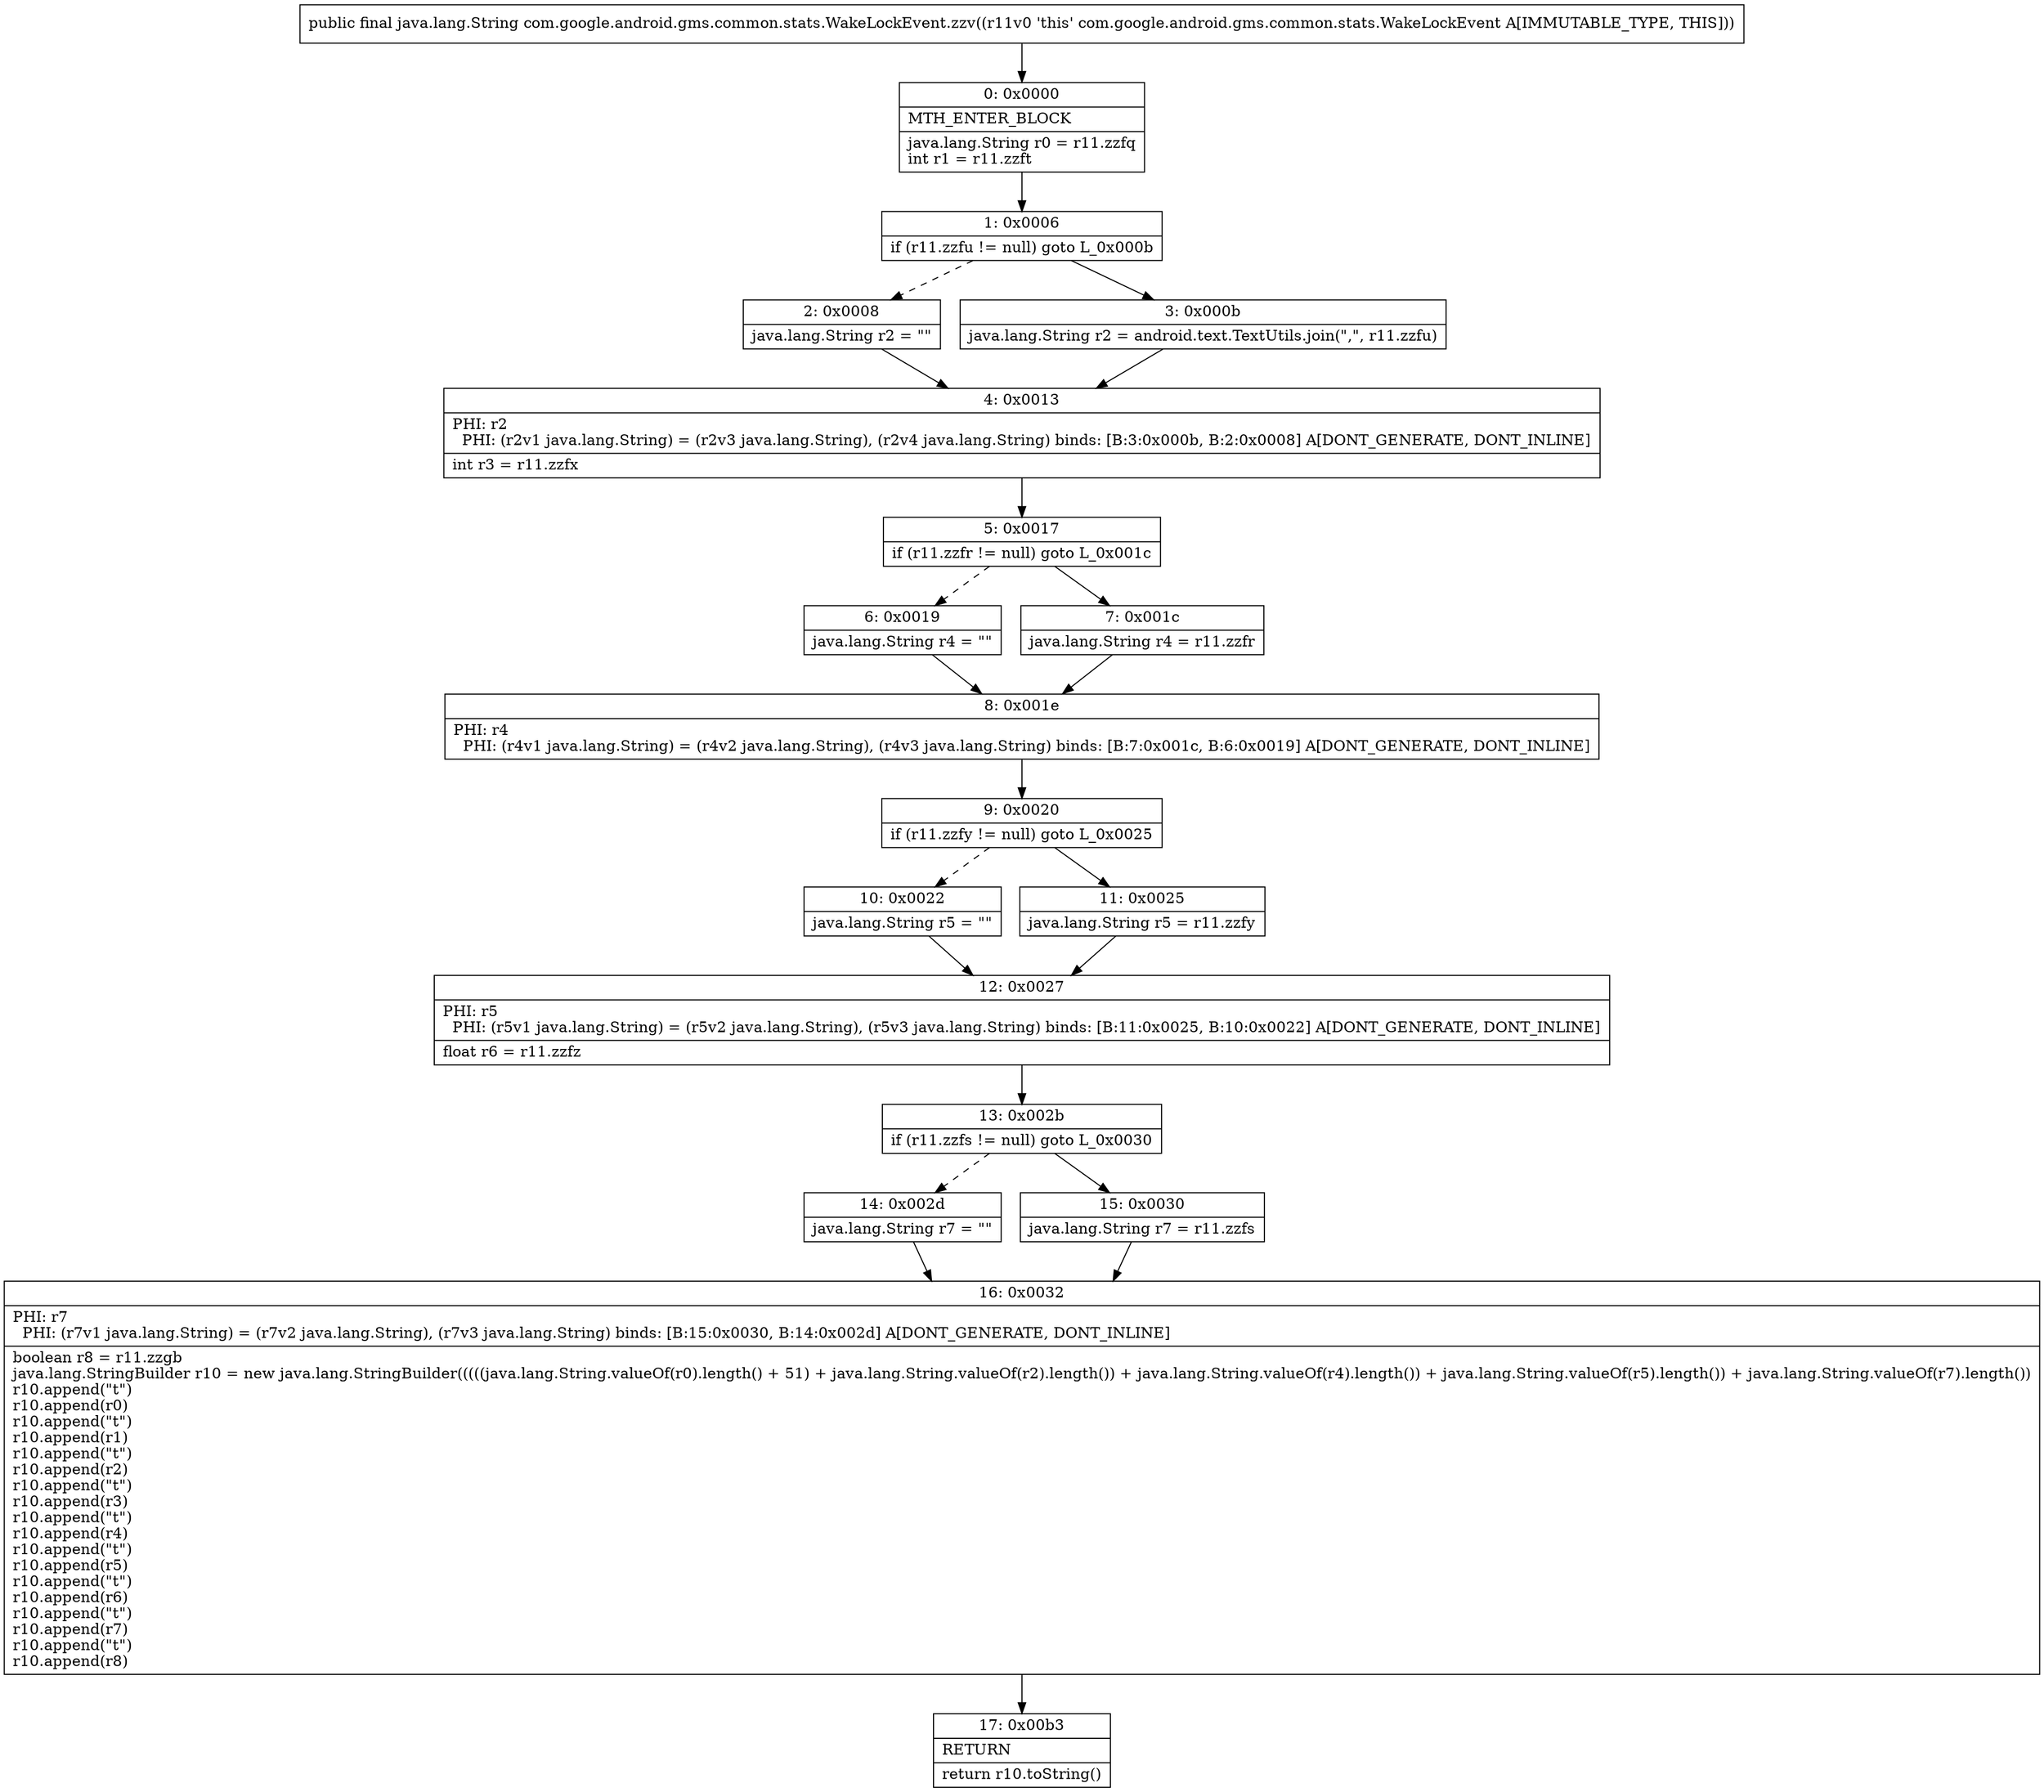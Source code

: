 digraph "CFG forcom.google.android.gms.common.stats.WakeLockEvent.zzv()Ljava\/lang\/String;" {
Node_0 [shape=record,label="{0\:\ 0x0000|MTH_ENTER_BLOCK\l|java.lang.String r0 = r11.zzfq\lint r1 = r11.zzft\l}"];
Node_1 [shape=record,label="{1\:\ 0x0006|if (r11.zzfu != null) goto L_0x000b\l}"];
Node_2 [shape=record,label="{2\:\ 0x0008|java.lang.String r2 = \"\"\l}"];
Node_3 [shape=record,label="{3\:\ 0x000b|java.lang.String r2 = android.text.TextUtils.join(\",\", r11.zzfu)\l}"];
Node_4 [shape=record,label="{4\:\ 0x0013|PHI: r2 \l  PHI: (r2v1 java.lang.String) = (r2v3 java.lang.String), (r2v4 java.lang.String) binds: [B:3:0x000b, B:2:0x0008] A[DONT_GENERATE, DONT_INLINE]\l|int r3 = r11.zzfx\l}"];
Node_5 [shape=record,label="{5\:\ 0x0017|if (r11.zzfr != null) goto L_0x001c\l}"];
Node_6 [shape=record,label="{6\:\ 0x0019|java.lang.String r4 = \"\"\l}"];
Node_7 [shape=record,label="{7\:\ 0x001c|java.lang.String r4 = r11.zzfr\l}"];
Node_8 [shape=record,label="{8\:\ 0x001e|PHI: r4 \l  PHI: (r4v1 java.lang.String) = (r4v2 java.lang.String), (r4v3 java.lang.String) binds: [B:7:0x001c, B:6:0x0019] A[DONT_GENERATE, DONT_INLINE]\l}"];
Node_9 [shape=record,label="{9\:\ 0x0020|if (r11.zzfy != null) goto L_0x0025\l}"];
Node_10 [shape=record,label="{10\:\ 0x0022|java.lang.String r5 = \"\"\l}"];
Node_11 [shape=record,label="{11\:\ 0x0025|java.lang.String r5 = r11.zzfy\l}"];
Node_12 [shape=record,label="{12\:\ 0x0027|PHI: r5 \l  PHI: (r5v1 java.lang.String) = (r5v2 java.lang.String), (r5v3 java.lang.String) binds: [B:11:0x0025, B:10:0x0022] A[DONT_GENERATE, DONT_INLINE]\l|float r6 = r11.zzfz\l}"];
Node_13 [shape=record,label="{13\:\ 0x002b|if (r11.zzfs != null) goto L_0x0030\l}"];
Node_14 [shape=record,label="{14\:\ 0x002d|java.lang.String r7 = \"\"\l}"];
Node_15 [shape=record,label="{15\:\ 0x0030|java.lang.String r7 = r11.zzfs\l}"];
Node_16 [shape=record,label="{16\:\ 0x0032|PHI: r7 \l  PHI: (r7v1 java.lang.String) = (r7v2 java.lang.String), (r7v3 java.lang.String) binds: [B:15:0x0030, B:14:0x002d] A[DONT_GENERATE, DONT_INLINE]\l|boolean r8 = r11.zzgb\ljava.lang.StringBuilder r10 = new java.lang.StringBuilder(((((java.lang.String.valueOf(r0).length() + 51) + java.lang.String.valueOf(r2).length()) + java.lang.String.valueOf(r4).length()) + java.lang.String.valueOf(r5).length()) + java.lang.String.valueOf(r7).length())\lr10.append(\"t\")\lr10.append(r0)\lr10.append(\"t\")\lr10.append(r1)\lr10.append(\"t\")\lr10.append(r2)\lr10.append(\"t\")\lr10.append(r3)\lr10.append(\"t\")\lr10.append(r4)\lr10.append(\"t\")\lr10.append(r5)\lr10.append(\"t\")\lr10.append(r6)\lr10.append(\"t\")\lr10.append(r7)\lr10.append(\"t\")\lr10.append(r8)\l}"];
Node_17 [shape=record,label="{17\:\ 0x00b3|RETURN\l|return r10.toString()\l}"];
MethodNode[shape=record,label="{public final java.lang.String com.google.android.gms.common.stats.WakeLockEvent.zzv((r11v0 'this' com.google.android.gms.common.stats.WakeLockEvent A[IMMUTABLE_TYPE, THIS])) }"];
MethodNode -> Node_0;
Node_0 -> Node_1;
Node_1 -> Node_2[style=dashed];
Node_1 -> Node_3;
Node_2 -> Node_4;
Node_3 -> Node_4;
Node_4 -> Node_5;
Node_5 -> Node_6[style=dashed];
Node_5 -> Node_7;
Node_6 -> Node_8;
Node_7 -> Node_8;
Node_8 -> Node_9;
Node_9 -> Node_10[style=dashed];
Node_9 -> Node_11;
Node_10 -> Node_12;
Node_11 -> Node_12;
Node_12 -> Node_13;
Node_13 -> Node_14[style=dashed];
Node_13 -> Node_15;
Node_14 -> Node_16;
Node_15 -> Node_16;
Node_16 -> Node_17;
}

